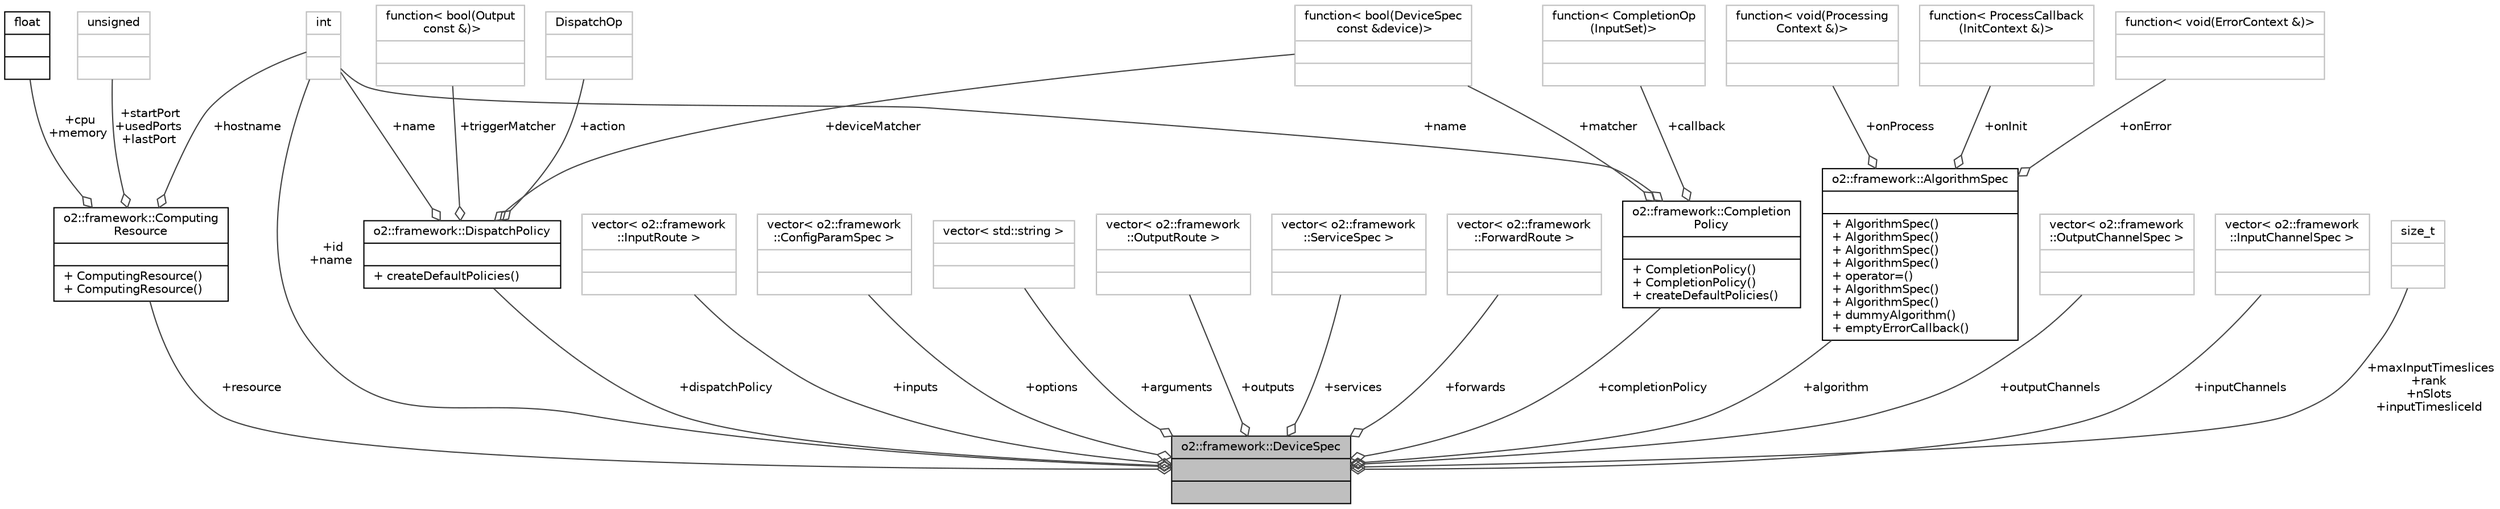 digraph "o2::framework::DeviceSpec"
{
 // INTERACTIVE_SVG=YES
  bgcolor="transparent";
  edge [fontname="Helvetica",fontsize="10",labelfontname="Helvetica",labelfontsize="10"];
  node [fontname="Helvetica",fontsize="10",shape=record];
  Node1 [label="{o2::framework::DeviceSpec\n||}",height=0.2,width=0.4,color="black", fillcolor="grey75", style="filled", fontcolor="black"];
  Node2 -> Node1 [color="grey25",fontsize="10",style="solid",label=" +resource" ,arrowhead="odiamond",fontname="Helvetica"];
  Node2 [label="{o2::framework::Computing\lResource\n||+ ComputingResource()\l+ ComputingResource()\l}",height=0.2,width=0.4,color="black",URL="$d4/d18/structo2_1_1framework_1_1ComputingResource.html",tooltip="A computing resource which can be offered to run a device. "];
  Node3 -> Node2 [color="grey25",fontsize="10",style="solid",label=" +cpu\n+memory" ,arrowhead="odiamond",fontname="Helvetica"];
  Node3 [label="{float\n||}",height=0.2,width=0.4,color="black",URL="$d4/dc3/classfloat.html"];
  Node4 -> Node2 [color="grey25",fontsize="10",style="solid",label=" +hostname" ,arrowhead="odiamond",fontname="Helvetica"];
  Node4 [label="{int\n||}",height=0.2,width=0.4,color="grey75"];
  Node5 -> Node2 [color="grey25",fontsize="10",style="solid",label=" +startPort\n+usedPorts\n+lastPort" ,arrowhead="odiamond",fontname="Helvetica"];
  Node5 [label="{unsigned\n||}",height=0.2,width=0.4,color="grey75"];
  Node6 -> Node1 [color="grey25",fontsize="10",style="solid",label=" +dispatchPolicy" ,arrowhead="odiamond",fontname="Helvetica"];
  Node6 [label="{o2::framework::DispatchPolicy\n||+ createDefaultPolicies()\l}",height=0.2,width=0.4,color="black",URL="$d0/d80/structo2_1_1framework_1_1DispatchPolicy.html"];
  Node7 -> Node6 [color="grey25",fontsize="10",style="solid",label=" +triggerMatcher" ,arrowhead="odiamond",fontname="Helvetica"];
  Node7 [label="{function\< bool(Output\l const &)\>\n||}",height=0.2,width=0.4,color="grey75"];
  Node8 -> Node6 [color="grey25",fontsize="10",style="solid",label=" +deviceMatcher" ,arrowhead="odiamond",fontname="Helvetica"];
  Node8 [label="{function\< bool(DeviceSpec\l const &device)\>\n||}",height=0.2,width=0.4,color="grey75"];
  Node4 -> Node6 [color="grey25",fontsize="10",style="solid",label=" +name" ,arrowhead="odiamond",fontname="Helvetica"];
  Node9 -> Node6 [color="grey25",fontsize="10",style="solid",label=" +action" ,arrowhead="odiamond",fontname="Helvetica"];
  Node9 [label="{DispatchOp\n||}",height=0.2,width=0.4,color="grey75"];
  Node10 -> Node1 [color="grey25",fontsize="10",style="solid",label=" +inputs" ,arrowhead="odiamond",fontname="Helvetica"];
  Node10 [label="{vector\< o2::framework\l::InputRoute \>\n||}",height=0.2,width=0.4,color="grey75"];
  Node11 -> Node1 [color="grey25",fontsize="10",style="solid",label=" +options" ,arrowhead="odiamond",fontname="Helvetica"];
  Node11 [label="{vector\< o2::framework\l::ConfigParamSpec \>\n||}",height=0.2,width=0.4,color="grey75"];
  Node12 -> Node1 [color="grey25",fontsize="10",style="solid",label=" +arguments" ,arrowhead="odiamond",fontname="Helvetica"];
  Node12 [label="{vector\< std::string \>\n||}",height=0.2,width=0.4,color="grey75"];
  Node13 -> Node1 [color="grey25",fontsize="10",style="solid",label=" +outputs" ,arrowhead="odiamond",fontname="Helvetica"];
  Node13 [label="{vector\< o2::framework\l::OutputRoute \>\n||}",height=0.2,width=0.4,color="grey75"];
  Node14 -> Node1 [color="grey25",fontsize="10",style="solid",label=" +services" ,arrowhead="odiamond",fontname="Helvetica"];
  Node14 [label="{vector\< o2::framework\l::ServiceSpec \>\n||}",height=0.2,width=0.4,color="grey75"];
  Node15 -> Node1 [color="grey25",fontsize="10",style="solid",label=" +forwards" ,arrowhead="odiamond",fontname="Helvetica"];
  Node15 [label="{vector\< o2::framework\l::ForwardRoute \>\n||}",height=0.2,width=0.4,color="grey75"];
  Node4 -> Node1 [color="grey25",fontsize="10",style="solid",label=" +id\n+name" ,arrowhead="odiamond",fontname="Helvetica"];
  Node16 -> Node1 [color="grey25",fontsize="10",style="solid",label=" +completionPolicy" ,arrowhead="odiamond",fontname="Helvetica"];
  Node16 [label="{o2::framework::Completion\lPolicy\n||+ CompletionPolicy()\l+ CompletionPolicy()\l+ createDefaultPolicies()\l}",height=0.2,width=0.4,color="black",URL="$d6/d43/structo2_1_1framework_1_1CompletionPolicy.html"];
  Node17 -> Node16 [color="grey25",fontsize="10",style="solid",label=" +callback" ,arrowhead="odiamond",fontname="Helvetica"];
  Node17 [label="{function\< CompletionOp\l(InputSet)\>\n||}",height=0.2,width=0.4,color="grey75"];
  Node8 -> Node16 [color="grey25",fontsize="10",style="solid",label=" +matcher" ,arrowhead="odiamond",fontname="Helvetica"];
  Node4 -> Node16 [color="grey25",fontsize="10",style="solid",label=" +name" ,arrowhead="odiamond",fontname="Helvetica"];
  Node18 -> Node1 [color="grey25",fontsize="10",style="solid",label=" +algorithm" ,arrowhead="odiamond",fontname="Helvetica"];
  Node18 [label="{o2::framework::AlgorithmSpec\n||+ AlgorithmSpec()\l+ AlgorithmSpec()\l+ AlgorithmSpec()\l+ AlgorithmSpec()\l+ operator=()\l+ AlgorithmSpec()\l+ AlgorithmSpec()\l+ dummyAlgorithm()\l+ emptyErrorCallback()\l}",height=0.2,width=0.4,color="black",URL="$d4/d5e/structo2_1_1framework_1_1AlgorithmSpec.html"];
  Node19 -> Node18 [color="grey25",fontsize="10",style="solid",label=" +onError" ,arrowhead="odiamond",fontname="Helvetica"];
  Node19 [label="{function\< void(ErrorContext &)\>\n||}",height=0.2,width=0.4,color="grey75"];
  Node20 -> Node18 [color="grey25",fontsize="10",style="solid",label=" +onProcess" ,arrowhead="odiamond",fontname="Helvetica"];
  Node20 [label="{function\< void(Processing\lContext &)\>\n||}",height=0.2,width=0.4,color="grey75"];
  Node21 -> Node18 [color="grey25",fontsize="10",style="solid",label=" +onInit" ,arrowhead="odiamond",fontname="Helvetica"];
  Node21 [label="{function\< ProcessCallback\l(InitContext &)\>\n||}",height=0.2,width=0.4,color="grey75"];
  Node22 -> Node1 [color="grey25",fontsize="10",style="solid",label=" +outputChannels" ,arrowhead="odiamond",fontname="Helvetica"];
  Node22 [label="{vector\< o2::framework\l::OutputChannelSpec \>\n||}",height=0.2,width=0.4,color="grey75"];
  Node23 -> Node1 [color="grey25",fontsize="10",style="solid",label=" +inputChannels" ,arrowhead="odiamond",fontname="Helvetica"];
  Node23 [label="{vector\< o2::framework\l::InputChannelSpec \>\n||}",height=0.2,width=0.4,color="grey75"];
  Node24 -> Node1 [color="grey25",fontsize="10",style="solid",label=" +maxInputTimeslices\n+rank\n+nSlots\n+inputTimesliceId" ,arrowhead="odiamond",fontname="Helvetica"];
  Node24 [label="{size_t\n||}",height=0.2,width=0.4,color="grey75"];
}
